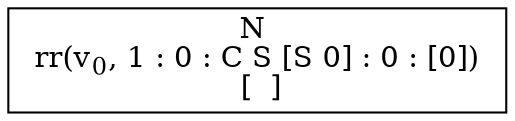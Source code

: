 digraph {
    graph [rankdir=TB
          ,bgcolor=transparent];
    node [shape=box
         ,fillcolor=white
         ,style=filled];
    0 [label=<N <BR/> rr(v<SUB>0</SUB>, 1 : 0 : C S [S 0] : 0 : [0]) <BR/>  [  ] >];
}